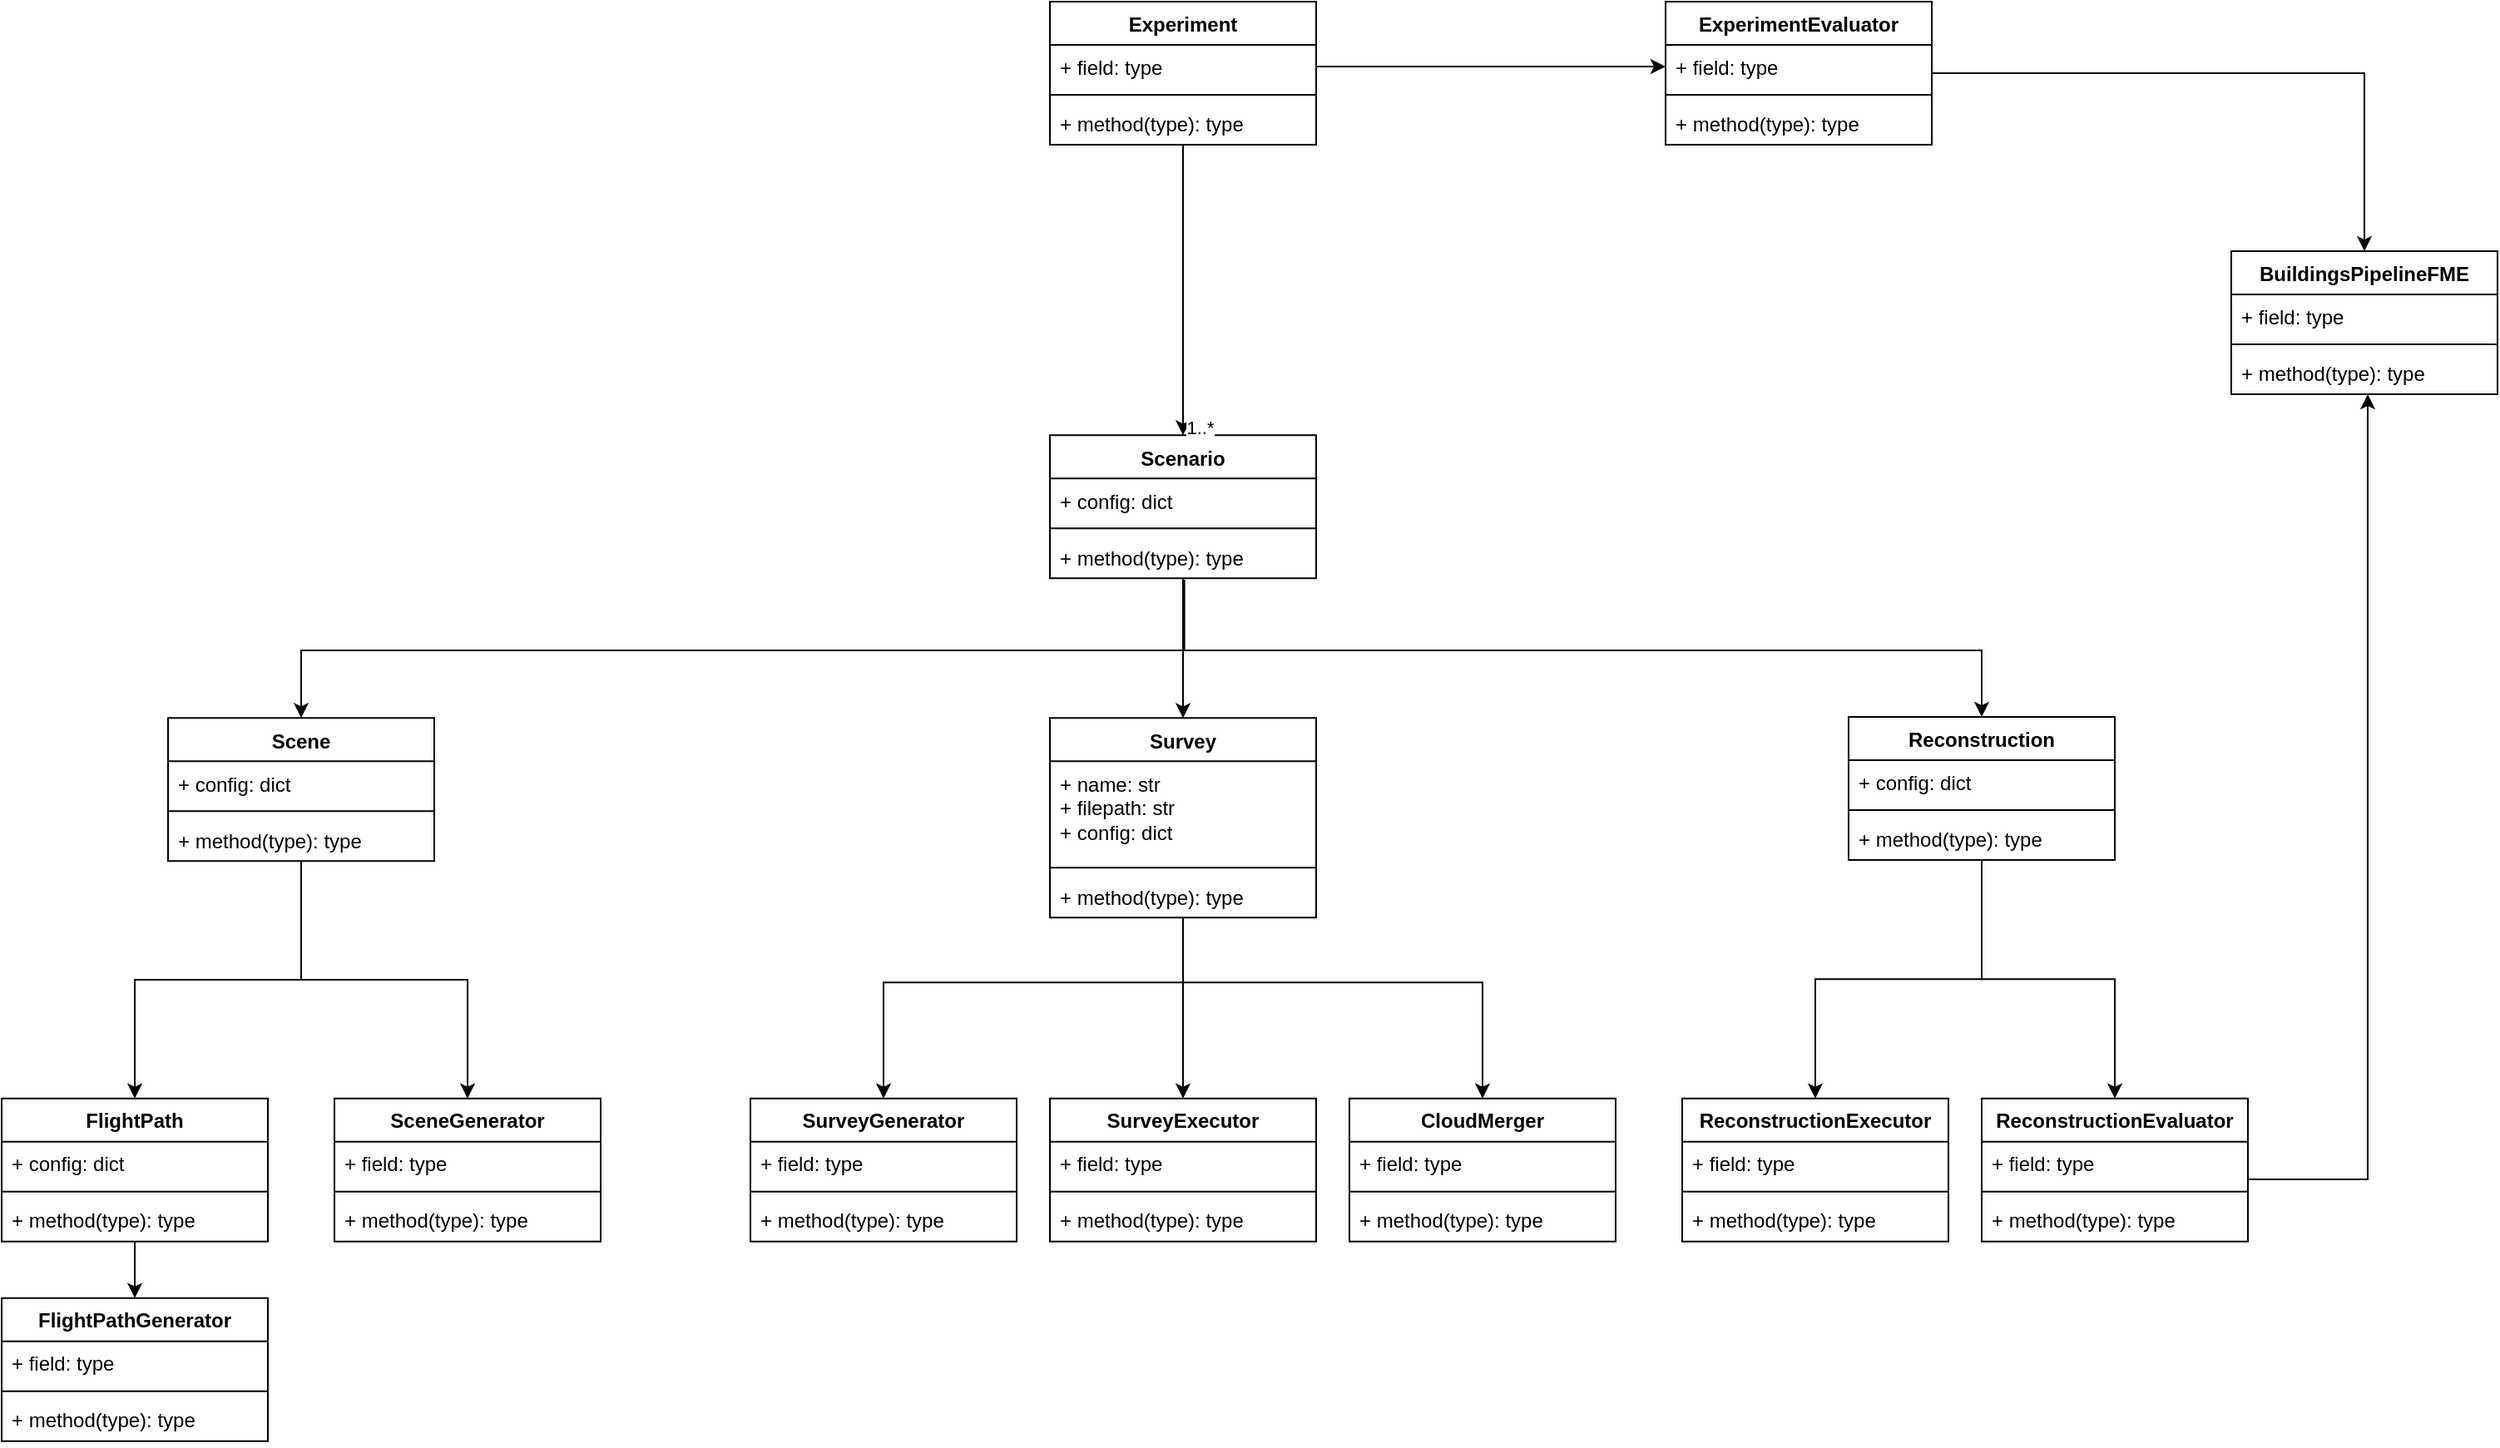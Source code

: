<mxfile version="24.4.6" type="device">
  <diagram name="Seite-1" id="8JNQaDu9DRhacnjIAZFm">
    <mxGraphModel dx="2049" dy="1194" grid="1" gridSize="10" guides="1" tooltips="1" connect="1" arrows="1" fold="1" page="1" pageScale="1" pageWidth="1654" pageHeight="1169" math="0" shadow="0">
      <root>
        <mxCell id="0" />
        <mxCell id="1" parent="0" />
        <mxCell id="wXZuC-nlssusrVBOoUfX-1" value="SurveyGenerator" style="swimlane;fontStyle=1;align=center;verticalAlign=top;childLayout=stackLayout;horizontal=1;startSize=26;horizontalStack=0;resizeParent=1;resizeParentMax=0;resizeLast=0;collapsible=1;marginBottom=0;whiteSpace=wrap;html=1;" parent="1" vertex="1">
          <mxGeometry x="550" y="749.34" width="160" height="86" as="geometry" />
        </mxCell>
        <mxCell id="wXZuC-nlssusrVBOoUfX-2" value="+ field: type" style="text;strokeColor=none;fillColor=none;align=left;verticalAlign=top;spacingLeft=4;spacingRight=4;overflow=hidden;rotatable=0;points=[[0,0.5],[1,0.5]];portConstraint=eastwest;whiteSpace=wrap;html=1;" parent="wXZuC-nlssusrVBOoUfX-1" vertex="1">
          <mxGeometry y="26" width="160" height="26" as="geometry" />
        </mxCell>
        <mxCell id="wXZuC-nlssusrVBOoUfX-3" value="" style="line;strokeWidth=1;fillColor=none;align=left;verticalAlign=middle;spacingTop=-1;spacingLeft=3;spacingRight=3;rotatable=0;labelPosition=right;points=[];portConstraint=eastwest;strokeColor=inherit;" parent="wXZuC-nlssusrVBOoUfX-1" vertex="1">
          <mxGeometry y="52" width="160" height="8" as="geometry" />
        </mxCell>
        <mxCell id="wXZuC-nlssusrVBOoUfX-4" value="+ method(type): type" style="text;strokeColor=none;fillColor=none;align=left;verticalAlign=top;spacingLeft=4;spacingRight=4;overflow=hidden;rotatable=0;points=[[0,0.5],[1,0.5]];portConstraint=eastwest;whiteSpace=wrap;html=1;" parent="wXZuC-nlssusrVBOoUfX-1" vertex="1">
          <mxGeometry y="60" width="160" height="26" as="geometry" />
        </mxCell>
        <mxCell id="wXZuC-nlssusrVBOoUfX-13" value="SurveyExecutor" style="swimlane;fontStyle=1;align=center;verticalAlign=top;childLayout=stackLayout;horizontal=1;startSize=26;horizontalStack=0;resizeParent=1;resizeParentMax=0;resizeLast=0;collapsible=1;marginBottom=0;whiteSpace=wrap;html=1;" parent="1" vertex="1">
          <mxGeometry x="730" y="749.34" width="160" height="86" as="geometry" />
        </mxCell>
        <mxCell id="wXZuC-nlssusrVBOoUfX-14" value="+ field: type" style="text;strokeColor=none;fillColor=none;align=left;verticalAlign=top;spacingLeft=4;spacingRight=4;overflow=hidden;rotatable=0;points=[[0,0.5],[1,0.5]];portConstraint=eastwest;whiteSpace=wrap;html=1;" parent="wXZuC-nlssusrVBOoUfX-13" vertex="1">
          <mxGeometry y="26" width="160" height="26" as="geometry" />
        </mxCell>
        <mxCell id="wXZuC-nlssusrVBOoUfX-15" value="" style="line;strokeWidth=1;fillColor=none;align=left;verticalAlign=middle;spacingTop=-1;spacingLeft=3;spacingRight=3;rotatable=0;labelPosition=right;points=[];portConstraint=eastwest;strokeColor=inherit;" parent="wXZuC-nlssusrVBOoUfX-13" vertex="1">
          <mxGeometry y="52" width="160" height="8" as="geometry" />
        </mxCell>
        <mxCell id="wXZuC-nlssusrVBOoUfX-16" value="+ method(type): type" style="text;strokeColor=none;fillColor=none;align=left;verticalAlign=top;spacingLeft=4;spacingRight=4;overflow=hidden;rotatable=0;points=[[0,0.5],[1,0.5]];portConstraint=eastwest;whiteSpace=wrap;html=1;" parent="wXZuC-nlssusrVBOoUfX-13" vertex="1">
          <mxGeometry y="60" width="160" height="26" as="geometry" />
        </mxCell>
        <mxCell id="OkNvTdSTfRBeQ-PVguBh-69" style="edgeStyle=orthogonalEdgeStyle;rounded=0;orthogonalLoop=1;jettySize=auto;html=1;entryX=0.5;entryY=0;entryDx=0;entryDy=0;" edge="1" parent="1" source="wXZuC-nlssusrVBOoUfX-17" target="720kDoea3WcDRePMbIvr-1">
          <mxGeometry relative="1" as="geometry">
            <Array as="points">
              <mxPoint x="810" y="521" />
            </Array>
          </mxGeometry>
        </mxCell>
        <mxCell id="OkNvTdSTfRBeQ-PVguBh-71" style="edgeStyle=orthogonalEdgeStyle;rounded=0;orthogonalLoop=1;jettySize=auto;html=1;entryX=0.5;entryY=0;entryDx=0;entryDy=0;" edge="1" parent="1" source="wXZuC-nlssusrVBOoUfX-17" target="OkNvTdSTfRBeQ-PVguBh-23">
          <mxGeometry relative="1" as="geometry">
            <Array as="points">
              <mxPoint x="810" y="480" />
              <mxPoint x="1290" y="480" />
            </Array>
          </mxGeometry>
        </mxCell>
        <mxCell id="wXZuC-nlssusrVBOoUfX-17" value="Scenario" style="swimlane;fontStyle=1;align=center;verticalAlign=top;childLayout=stackLayout;horizontal=1;startSize=26;horizontalStack=0;resizeParent=1;resizeParentMax=0;resizeLast=0;collapsible=1;marginBottom=0;whiteSpace=wrap;html=1;" parent="1" vertex="1">
          <mxGeometry x="730" y="350.66" width="160" height="86" as="geometry" />
        </mxCell>
        <mxCell id="wXZuC-nlssusrVBOoUfX-18" value="&lt;div&gt;+ config: dict&lt;/div&gt;" style="text;strokeColor=none;fillColor=none;align=left;verticalAlign=top;spacingLeft=4;spacingRight=4;overflow=hidden;rotatable=0;points=[[0,0.5],[1,0.5]];portConstraint=eastwest;whiteSpace=wrap;html=1;" parent="wXZuC-nlssusrVBOoUfX-17" vertex="1">
          <mxGeometry y="26" width="160" height="26" as="geometry" />
        </mxCell>
        <mxCell id="wXZuC-nlssusrVBOoUfX-19" value="" style="line;strokeWidth=1;fillColor=none;align=left;verticalAlign=middle;spacingTop=-1;spacingLeft=3;spacingRight=3;rotatable=0;labelPosition=right;points=[];portConstraint=eastwest;strokeColor=inherit;" parent="wXZuC-nlssusrVBOoUfX-17" vertex="1">
          <mxGeometry y="52" width="160" height="8" as="geometry" />
        </mxCell>
        <mxCell id="wXZuC-nlssusrVBOoUfX-20" value="+ method(type): type" style="text;strokeColor=none;fillColor=none;align=left;verticalAlign=top;spacingLeft=4;spacingRight=4;overflow=hidden;rotatable=0;points=[[0,0.5],[1,0.5]];portConstraint=eastwest;whiteSpace=wrap;html=1;" parent="wXZuC-nlssusrVBOoUfX-17" vertex="1">
          <mxGeometry y="60" width="160" height="26" as="geometry" />
        </mxCell>
        <mxCell id="wXZuC-nlssusrVBOoUfX-25" value="&lt;div&gt;FlightPathGenerator&lt;/div&gt;" style="swimlane;fontStyle=1;align=center;verticalAlign=top;childLayout=stackLayout;horizontal=1;startSize=26;horizontalStack=0;resizeParent=1;resizeParentMax=0;resizeLast=0;collapsible=1;marginBottom=0;whiteSpace=wrap;html=1;" parent="1" vertex="1">
          <mxGeometry x="100" y="869.34" width="160" height="86" as="geometry" />
        </mxCell>
        <mxCell id="wXZuC-nlssusrVBOoUfX-26" value="+ field: type" style="text;strokeColor=none;fillColor=none;align=left;verticalAlign=top;spacingLeft=4;spacingRight=4;overflow=hidden;rotatable=0;points=[[0,0.5],[1,0.5]];portConstraint=eastwest;whiteSpace=wrap;html=1;" parent="wXZuC-nlssusrVBOoUfX-25" vertex="1">
          <mxGeometry y="26" width="160" height="26" as="geometry" />
        </mxCell>
        <mxCell id="wXZuC-nlssusrVBOoUfX-27" value="" style="line;strokeWidth=1;fillColor=none;align=left;verticalAlign=middle;spacingTop=-1;spacingLeft=3;spacingRight=3;rotatable=0;labelPosition=right;points=[];portConstraint=eastwest;strokeColor=inherit;" parent="wXZuC-nlssusrVBOoUfX-25" vertex="1">
          <mxGeometry y="52" width="160" height="8" as="geometry" />
        </mxCell>
        <mxCell id="wXZuC-nlssusrVBOoUfX-28" value="+ method(type): type" style="text;strokeColor=none;fillColor=none;align=left;verticalAlign=top;spacingLeft=4;spacingRight=4;overflow=hidden;rotatable=0;points=[[0,0.5],[1,0.5]];portConstraint=eastwest;whiteSpace=wrap;html=1;" parent="wXZuC-nlssusrVBOoUfX-25" vertex="1">
          <mxGeometry y="60" width="160" height="26" as="geometry" />
        </mxCell>
        <mxCell id="wXZuC-nlssusrVBOoUfX-33" value="SceneGenerator" style="swimlane;fontStyle=1;align=center;verticalAlign=top;childLayout=stackLayout;horizontal=1;startSize=26;horizontalStack=0;resizeParent=1;resizeParentMax=0;resizeLast=0;collapsible=1;marginBottom=0;whiteSpace=wrap;html=1;" parent="1" vertex="1">
          <mxGeometry x="300" y="749.34" width="160" height="86" as="geometry" />
        </mxCell>
        <mxCell id="wXZuC-nlssusrVBOoUfX-34" value="+ field: type" style="text;strokeColor=none;fillColor=none;align=left;verticalAlign=top;spacingLeft=4;spacingRight=4;overflow=hidden;rotatable=0;points=[[0,0.5],[1,0.5]];portConstraint=eastwest;whiteSpace=wrap;html=1;" parent="wXZuC-nlssusrVBOoUfX-33" vertex="1">
          <mxGeometry y="26" width="160" height="26" as="geometry" />
        </mxCell>
        <mxCell id="wXZuC-nlssusrVBOoUfX-35" value="" style="line;strokeWidth=1;fillColor=none;align=left;verticalAlign=middle;spacingTop=-1;spacingLeft=3;spacingRight=3;rotatable=0;labelPosition=right;points=[];portConstraint=eastwest;strokeColor=inherit;" parent="wXZuC-nlssusrVBOoUfX-33" vertex="1">
          <mxGeometry y="52" width="160" height="8" as="geometry" />
        </mxCell>
        <mxCell id="wXZuC-nlssusrVBOoUfX-36" value="+ method(type): type" style="text;strokeColor=none;fillColor=none;align=left;verticalAlign=top;spacingLeft=4;spacingRight=4;overflow=hidden;rotatable=0;points=[[0,0.5],[1,0.5]];portConstraint=eastwest;whiteSpace=wrap;html=1;" parent="wXZuC-nlssusrVBOoUfX-33" vertex="1">
          <mxGeometry y="60" width="160" height="26" as="geometry" />
        </mxCell>
        <mxCell id="OkNvTdSTfRBeQ-PVguBh-63" style="edgeStyle=orthogonalEdgeStyle;rounded=0;orthogonalLoop=1;jettySize=auto;html=1;entryX=0.5;entryY=0;entryDx=0;entryDy=0;" edge="1" parent="1" source="720kDoea3WcDRePMbIvr-1" target="wXZuC-nlssusrVBOoUfX-1">
          <mxGeometry relative="1" as="geometry">
            <Array as="points">
              <mxPoint x="810" y="679.66" />
              <mxPoint x="630" y="679.66" />
            </Array>
          </mxGeometry>
        </mxCell>
        <mxCell id="OkNvTdSTfRBeQ-PVguBh-64" style="edgeStyle=orthogonalEdgeStyle;rounded=0;orthogonalLoop=1;jettySize=auto;html=1;entryX=0.5;entryY=0;entryDx=0;entryDy=0;" edge="1" parent="1" source="720kDoea3WcDRePMbIvr-1" target="wXZuC-nlssusrVBOoUfX-13">
          <mxGeometry relative="1" as="geometry" />
        </mxCell>
        <mxCell id="OkNvTdSTfRBeQ-PVguBh-65" style="edgeStyle=orthogonalEdgeStyle;rounded=0;orthogonalLoop=1;jettySize=auto;html=1;entryX=0.5;entryY=0;entryDx=0;entryDy=0;" edge="1" parent="1" source="720kDoea3WcDRePMbIvr-1" target="OkNvTdSTfRBeQ-PVguBh-5">
          <mxGeometry relative="1" as="geometry">
            <Array as="points">
              <mxPoint x="810" y="679.66" />
              <mxPoint x="990" y="679.66" />
            </Array>
          </mxGeometry>
        </mxCell>
        <mxCell id="720kDoea3WcDRePMbIvr-1" value="Survey" style="swimlane;fontStyle=1;align=center;verticalAlign=top;childLayout=stackLayout;horizontal=1;startSize=26;horizontalStack=0;resizeParent=1;resizeParentMax=0;resizeLast=0;collapsible=1;marginBottom=0;whiteSpace=wrap;html=1;" parent="1" vertex="1">
          <mxGeometry x="730" y="520.66" width="160" height="120" as="geometry" />
        </mxCell>
        <mxCell id="720kDoea3WcDRePMbIvr-2" value="+ name: str&lt;div&gt;+ filepath: str&lt;/div&gt;&lt;div&gt;+ config: dict&lt;/div&gt;" style="text;strokeColor=none;fillColor=none;align=left;verticalAlign=top;spacingLeft=4;spacingRight=4;overflow=hidden;rotatable=0;points=[[0,0.5],[1,0.5]];portConstraint=eastwest;whiteSpace=wrap;html=1;" parent="720kDoea3WcDRePMbIvr-1" vertex="1">
          <mxGeometry y="26" width="160" height="60" as="geometry" />
        </mxCell>
        <mxCell id="720kDoea3WcDRePMbIvr-3" value="" style="line;strokeWidth=1;fillColor=none;align=left;verticalAlign=middle;spacingTop=-1;spacingLeft=3;spacingRight=3;rotatable=0;labelPosition=right;points=[];portConstraint=eastwest;strokeColor=inherit;" parent="720kDoea3WcDRePMbIvr-1" vertex="1">
          <mxGeometry y="86" width="160" height="8" as="geometry" />
        </mxCell>
        <mxCell id="720kDoea3WcDRePMbIvr-4" value="+ method(type): type" style="text;strokeColor=none;fillColor=none;align=left;verticalAlign=top;spacingLeft=4;spacingRight=4;overflow=hidden;rotatable=0;points=[[0,0.5],[1,0.5]];portConstraint=eastwest;whiteSpace=wrap;html=1;" parent="720kDoea3WcDRePMbIvr-1" vertex="1">
          <mxGeometry y="94" width="160" height="26" as="geometry" />
        </mxCell>
        <mxCell id="OkNvTdSTfRBeQ-PVguBh-1" value="Experiment" style="swimlane;fontStyle=1;align=center;verticalAlign=top;childLayout=stackLayout;horizontal=1;startSize=26;horizontalStack=0;resizeParent=1;resizeParentMax=0;resizeLast=0;collapsible=1;marginBottom=0;whiteSpace=wrap;html=1;" vertex="1" parent="1">
          <mxGeometry x="730" y="90" width="160" height="86" as="geometry" />
        </mxCell>
        <mxCell id="OkNvTdSTfRBeQ-PVguBh-2" value="+ field: type" style="text;strokeColor=none;fillColor=none;align=left;verticalAlign=top;spacingLeft=4;spacingRight=4;overflow=hidden;rotatable=0;points=[[0,0.5],[1,0.5]];portConstraint=eastwest;whiteSpace=wrap;html=1;" vertex="1" parent="OkNvTdSTfRBeQ-PVguBh-1">
          <mxGeometry y="26" width="160" height="26" as="geometry" />
        </mxCell>
        <mxCell id="OkNvTdSTfRBeQ-PVguBh-3" value="" style="line;strokeWidth=1;fillColor=none;align=left;verticalAlign=middle;spacingTop=-1;spacingLeft=3;spacingRight=3;rotatable=0;labelPosition=right;points=[];portConstraint=eastwest;strokeColor=inherit;" vertex="1" parent="OkNvTdSTfRBeQ-PVguBh-1">
          <mxGeometry y="52" width="160" height="8" as="geometry" />
        </mxCell>
        <mxCell id="OkNvTdSTfRBeQ-PVguBh-4" value="+ method(type): type" style="text;strokeColor=none;fillColor=none;align=left;verticalAlign=top;spacingLeft=4;spacingRight=4;overflow=hidden;rotatable=0;points=[[0,0.5],[1,0.5]];portConstraint=eastwest;whiteSpace=wrap;html=1;" vertex="1" parent="OkNvTdSTfRBeQ-PVguBh-1">
          <mxGeometry y="60" width="160" height="26" as="geometry" />
        </mxCell>
        <mxCell id="OkNvTdSTfRBeQ-PVguBh-5" value="CloudMerger" style="swimlane;fontStyle=1;align=center;verticalAlign=top;childLayout=stackLayout;horizontal=1;startSize=26;horizontalStack=0;resizeParent=1;resizeParentMax=0;resizeLast=0;collapsible=1;marginBottom=0;whiteSpace=wrap;html=1;" vertex="1" parent="1">
          <mxGeometry x="910" y="749.34" width="160" height="86" as="geometry" />
        </mxCell>
        <mxCell id="OkNvTdSTfRBeQ-PVguBh-6" value="+ field: type" style="text;strokeColor=none;fillColor=none;align=left;verticalAlign=top;spacingLeft=4;spacingRight=4;overflow=hidden;rotatable=0;points=[[0,0.5],[1,0.5]];portConstraint=eastwest;whiteSpace=wrap;html=1;" vertex="1" parent="OkNvTdSTfRBeQ-PVguBh-5">
          <mxGeometry y="26" width="160" height="26" as="geometry" />
        </mxCell>
        <mxCell id="OkNvTdSTfRBeQ-PVguBh-7" value="" style="line;strokeWidth=1;fillColor=none;align=left;verticalAlign=middle;spacingTop=-1;spacingLeft=3;spacingRight=3;rotatable=0;labelPosition=right;points=[];portConstraint=eastwest;strokeColor=inherit;" vertex="1" parent="OkNvTdSTfRBeQ-PVguBh-5">
          <mxGeometry y="52" width="160" height="8" as="geometry" />
        </mxCell>
        <mxCell id="OkNvTdSTfRBeQ-PVguBh-8" value="+ method(type): type" style="text;strokeColor=none;fillColor=none;align=left;verticalAlign=top;spacingLeft=4;spacingRight=4;overflow=hidden;rotatable=0;points=[[0,0.5],[1,0.5]];portConstraint=eastwest;whiteSpace=wrap;html=1;" vertex="1" parent="OkNvTdSTfRBeQ-PVguBh-5">
          <mxGeometry y="60" width="160" height="26" as="geometry" />
        </mxCell>
        <mxCell id="OkNvTdSTfRBeQ-PVguBh-66" style="edgeStyle=orthogonalEdgeStyle;rounded=0;orthogonalLoop=1;jettySize=auto;html=1;" edge="1" parent="1" source="OkNvTdSTfRBeQ-PVguBh-12" target="wXZuC-nlssusrVBOoUfX-33">
          <mxGeometry relative="1" as="geometry" />
        </mxCell>
        <mxCell id="OkNvTdSTfRBeQ-PVguBh-67" style="edgeStyle=orthogonalEdgeStyle;rounded=0;orthogonalLoop=1;jettySize=auto;html=1;entryX=0.5;entryY=0;entryDx=0;entryDy=0;" edge="1" parent="1" source="OkNvTdSTfRBeQ-PVguBh-12" target="OkNvTdSTfRBeQ-PVguBh-54">
          <mxGeometry relative="1" as="geometry" />
        </mxCell>
        <mxCell id="OkNvTdSTfRBeQ-PVguBh-12" value="Scene" style="swimlane;fontStyle=1;align=center;verticalAlign=top;childLayout=stackLayout;horizontal=1;startSize=26;horizontalStack=0;resizeParent=1;resizeParentMax=0;resizeLast=0;collapsible=1;marginBottom=0;whiteSpace=wrap;html=1;" vertex="1" parent="1">
          <mxGeometry x="200" y="520.66" width="160" height="86" as="geometry" />
        </mxCell>
        <mxCell id="OkNvTdSTfRBeQ-PVguBh-13" value="+ config: dict" style="text;strokeColor=none;fillColor=none;align=left;verticalAlign=top;spacingLeft=4;spacingRight=4;overflow=hidden;rotatable=0;points=[[0,0.5],[1,0.5]];portConstraint=eastwest;whiteSpace=wrap;html=1;" vertex="1" parent="OkNvTdSTfRBeQ-PVguBh-12">
          <mxGeometry y="26" width="160" height="26" as="geometry" />
        </mxCell>
        <mxCell id="OkNvTdSTfRBeQ-PVguBh-14" value="" style="line;strokeWidth=1;fillColor=none;align=left;verticalAlign=middle;spacingTop=-1;spacingLeft=3;spacingRight=3;rotatable=0;labelPosition=right;points=[];portConstraint=eastwest;strokeColor=inherit;" vertex="1" parent="OkNvTdSTfRBeQ-PVguBh-12">
          <mxGeometry y="52" width="160" height="8" as="geometry" />
        </mxCell>
        <mxCell id="OkNvTdSTfRBeQ-PVguBh-15" value="+ method(type): type" style="text;strokeColor=none;fillColor=none;align=left;verticalAlign=top;spacingLeft=4;spacingRight=4;overflow=hidden;rotatable=0;points=[[0,0.5],[1,0.5]];portConstraint=eastwest;whiteSpace=wrap;html=1;" vertex="1" parent="OkNvTdSTfRBeQ-PVguBh-12">
          <mxGeometry y="60" width="160" height="26" as="geometry" />
        </mxCell>
        <mxCell id="OkNvTdSTfRBeQ-PVguBh-22" style="edgeStyle=orthogonalEdgeStyle;rounded=0;orthogonalLoop=1;jettySize=auto;html=1;entryX=0.5;entryY=0;entryDx=0;entryDy=0;" edge="1" parent="1" source="OkNvTdSTfRBeQ-PVguBh-1" target="wXZuC-nlssusrVBOoUfX-17">
          <mxGeometry relative="1" as="geometry">
            <mxPoint x="836" y="520" as="targetPoint" />
          </mxGeometry>
        </mxCell>
        <mxCell id="OkNvTdSTfRBeQ-PVguBh-43" value="1..*" style="edgeLabel;html=1;align=center;verticalAlign=middle;resizable=0;points=[];" vertex="1" connectable="0" parent="OkNvTdSTfRBeQ-PVguBh-22">
          <mxGeometry x="0.868" relative="1" as="geometry">
            <mxPoint x="10" y="7" as="offset" />
          </mxGeometry>
        </mxCell>
        <mxCell id="OkNvTdSTfRBeQ-PVguBh-31" style="edgeStyle=orthogonalEdgeStyle;rounded=0;orthogonalLoop=1;jettySize=auto;html=1;exitX=0.5;exitY=1;exitDx=0;exitDy=0;entryX=0.5;entryY=0;entryDx=0;entryDy=0;" edge="1" parent="1" source="OkNvTdSTfRBeQ-PVguBh-23" target="OkNvTdSTfRBeQ-PVguBh-27">
          <mxGeometry relative="1" as="geometry" />
        </mxCell>
        <mxCell id="OkNvTdSTfRBeQ-PVguBh-36" style="edgeStyle=orthogonalEdgeStyle;rounded=0;orthogonalLoop=1;jettySize=auto;html=1;entryX=0.5;entryY=0;entryDx=0;entryDy=0;" edge="1" parent="1" source="OkNvTdSTfRBeQ-PVguBh-23" target="OkNvTdSTfRBeQ-PVguBh-32">
          <mxGeometry relative="1" as="geometry" />
        </mxCell>
        <mxCell id="OkNvTdSTfRBeQ-PVguBh-23" value="Reconstruction" style="swimlane;fontStyle=1;align=center;verticalAlign=top;childLayout=stackLayout;horizontal=1;startSize=26;horizontalStack=0;resizeParent=1;resizeParentMax=0;resizeLast=0;collapsible=1;marginBottom=0;whiteSpace=wrap;html=1;" vertex="1" parent="1">
          <mxGeometry x="1210" y="520.0" width="160" height="86" as="geometry" />
        </mxCell>
        <mxCell id="OkNvTdSTfRBeQ-PVguBh-24" value="+ config: dict" style="text;strokeColor=none;fillColor=none;align=left;verticalAlign=top;spacingLeft=4;spacingRight=4;overflow=hidden;rotatable=0;points=[[0,0.5],[1,0.5]];portConstraint=eastwest;whiteSpace=wrap;html=1;" vertex="1" parent="OkNvTdSTfRBeQ-PVguBh-23">
          <mxGeometry y="26" width="160" height="26" as="geometry" />
        </mxCell>
        <mxCell id="OkNvTdSTfRBeQ-PVguBh-25" value="" style="line;strokeWidth=1;fillColor=none;align=left;verticalAlign=middle;spacingTop=-1;spacingLeft=3;spacingRight=3;rotatable=0;labelPosition=right;points=[];portConstraint=eastwest;strokeColor=inherit;" vertex="1" parent="OkNvTdSTfRBeQ-PVguBh-23">
          <mxGeometry y="52" width="160" height="8" as="geometry" />
        </mxCell>
        <mxCell id="OkNvTdSTfRBeQ-PVguBh-26" value="+ method(type): type" style="text;strokeColor=none;fillColor=none;align=left;verticalAlign=top;spacingLeft=4;spacingRight=4;overflow=hidden;rotatable=0;points=[[0,0.5],[1,0.5]];portConstraint=eastwest;whiteSpace=wrap;html=1;" vertex="1" parent="OkNvTdSTfRBeQ-PVguBh-23">
          <mxGeometry y="60" width="160" height="26" as="geometry" />
        </mxCell>
        <mxCell id="OkNvTdSTfRBeQ-PVguBh-27" value="ReconstructionExecutor" style="swimlane;fontStyle=1;align=center;verticalAlign=top;childLayout=stackLayout;horizontal=1;startSize=26;horizontalStack=0;resizeParent=1;resizeParentMax=0;resizeLast=0;collapsible=1;marginBottom=0;whiteSpace=wrap;html=1;" vertex="1" parent="1">
          <mxGeometry x="1110" y="749.34" width="160" height="86" as="geometry" />
        </mxCell>
        <mxCell id="OkNvTdSTfRBeQ-PVguBh-28" value="+ field: type" style="text;strokeColor=none;fillColor=none;align=left;verticalAlign=top;spacingLeft=4;spacingRight=4;overflow=hidden;rotatable=0;points=[[0,0.5],[1,0.5]];portConstraint=eastwest;whiteSpace=wrap;html=1;" vertex="1" parent="OkNvTdSTfRBeQ-PVguBh-27">
          <mxGeometry y="26" width="160" height="26" as="geometry" />
        </mxCell>
        <mxCell id="OkNvTdSTfRBeQ-PVguBh-29" value="" style="line;strokeWidth=1;fillColor=none;align=left;verticalAlign=middle;spacingTop=-1;spacingLeft=3;spacingRight=3;rotatable=0;labelPosition=right;points=[];portConstraint=eastwest;strokeColor=inherit;" vertex="1" parent="OkNvTdSTfRBeQ-PVguBh-27">
          <mxGeometry y="52" width="160" height="8" as="geometry" />
        </mxCell>
        <mxCell id="OkNvTdSTfRBeQ-PVguBh-30" value="+ method(type): type" style="text;strokeColor=none;fillColor=none;align=left;verticalAlign=top;spacingLeft=4;spacingRight=4;overflow=hidden;rotatable=0;points=[[0,0.5],[1,0.5]];portConstraint=eastwest;whiteSpace=wrap;html=1;" vertex="1" parent="OkNvTdSTfRBeQ-PVguBh-27">
          <mxGeometry y="60" width="160" height="26" as="geometry" />
        </mxCell>
        <mxCell id="OkNvTdSTfRBeQ-PVguBh-32" value="ReconstructionEvaluator" style="swimlane;fontStyle=1;align=center;verticalAlign=top;childLayout=stackLayout;horizontal=1;startSize=26;horizontalStack=0;resizeParent=1;resizeParentMax=0;resizeLast=0;collapsible=1;marginBottom=0;whiteSpace=wrap;html=1;" vertex="1" parent="1">
          <mxGeometry x="1290" y="749.34" width="160" height="86" as="geometry">
            <mxRectangle x="730" y="900" width="170" height="30" as="alternateBounds" />
          </mxGeometry>
        </mxCell>
        <mxCell id="OkNvTdSTfRBeQ-PVguBh-33" value="+ field: type" style="text;strokeColor=none;fillColor=none;align=left;verticalAlign=top;spacingLeft=4;spacingRight=4;overflow=hidden;rotatable=0;points=[[0,0.5],[1,0.5]];portConstraint=eastwest;whiteSpace=wrap;html=1;" vertex="1" parent="OkNvTdSTfRBeQ-PVguBh-32">
          <mxGeometry y="26" width="160" height="26" as="geometry" />
        </mxCell>
        <mxCell id="OkNvTdSTfRBeQ-PVguBh-34" value="" style="line;strokeWidth=1;fillColor=none;align=left;verticalAlign=middle;spacingTop=-1;spacingLeft=3;spacingRight=3;rotatable=0;labelPosition=right;points=[];portConstraint=eastwest;strokeColor=inherit;" vertex="1" parent="OkNvTdSTfRBeQ-PVguBh-32">
          <mxGeometry y="52" width="160" height="8" as="geometry" />
        </mxCell>
        <mxCell id="OkNvTdSTfRBeQ-PVguBh-35" value="+ method(type): type" style="text;strokeColor=none;fillColor=none;align=left;verticalAlign=top;spacingLeft=4;spacingRight=4;overflow=hidden;rotatable=0;points=[[0,0.5],[1,0.5]];portConstraint=eastwest;whiteSpace=wrap;html=1;" vertex="1" parent="OkNvTdSTfRBeQ-PVguBh-32">
          <mxGeometry y="60" width="160" height="26" as="geometry" />
        </mxCell>
        <mxCell id="OkNvTdSTfRBeQ-PVguBh-38" value="BuildingsPipelineFME" style="swimlane;fontStyle=1;align=center;verticalAlign=top;childLayout=stackLayout;horizontal=1;startSize=26;horizontalStack=0;resizeParent=1;resizeParentMax=0;resizeLast=0;collapsible=1;marginBottom=0;whiteSpace=wrap;html=1;" vertex="1" parent="1">
          <mxGeometry x="1440" y="240" width="160" height="86" as="geometry" />
        </mxCell>
        <mxCell id="OkNvTdSTfRBeQ-PVguBh-39" value="+ field: type" style="text;strokeColor=none;fillColor=none;align=left;verticalAlign=top;spacingLeft=4;spacingRight=4;overflow=hidden;rotatable=0;points=[[0,0.5],[1,0.5]];portConstraint=eastwest;whiteSpace=wrap;html=1;" vertex="1" parent="OkNvTdSTfRBeQ-PVguBh-38">
          <mxGeometry y="26" width="160" height="26" as="geometry" />
        </mxCell>
        <mxCell id="OkNvTdSTfRBeQ-PVguBh-40" value="" style="line;strokeWidth=1;fillColor=none;align=left;verticalAlign=middle;spacingTop=-1;spacingLeft=3;spacingRight=3;rotatable=0;labelPosition=right;points=[];portConstraint=eastwest;strokeColor=inherit;" vertex="1" parent="OkNvTdSTfRBeQ-PVguBh-38">
          <mxGeometry y="52" width="160" height="8" as="geometry" />
        </mxCell>
        <mxCell id="OkNvTdSTfRBeQ-PVguBh-41" value="+ method(type): type" style="text;strokeColor=none;fillColor=none;align=left;verticalAlign=top;spacingLeft=4;spacingRight=4;overflow=hidden;rotatable=0;points=[[0,0.5],[1,0.5]];portConstraint=eastwest;whiteSpace=wrap;html=1;" vertex="1" parent="OkNvTdSTfRBeQ-PVguBh-38">
          <mxGeometry y="60" width="160" height="26" as="geometry" />
        </mxCell>
        <mxCell id="OkNvTdSTfRBeQ-PVguBh-53" style="edgeStyle=orthogonalEdgeStyle;rounded=0;orthogonalLoop=1;jettySize=auto;html=1;entryX=0.5;entryY=0;entryDx=0;entryDy=0;" edge="1" parent="1" source="OkNvTdSTfRBeQ-PVguBh-47" target="OkNvTdSTfRBeQ-PVguBh-38">
          <mxGeometry relative="1" as="geometry" />
        </mxCell>
        <mxCell id="OkNvTdSTfRBeQ-PVguBh-47" value="ExperimentEvaluator" style="swimlane;fontStyle=1;align=center;verticalAlign=top;childLayout=stackLayout;horizontal=1;startSize=26;horizontalStack=0;resizeParent=1;resizeParentMax=0;resizeLast=0;collapsible=1;marginBottom=0;whiteSpace=wrap;html=1;" vertex="1" parent="1">
          <mxGeometry x="1100" y="90" width="160" height="86" as="geometry" />
        </mxCell>
        <mxCell id="OkNvTdSTfRBeQ-PVguBh-48" value="+ field: type" style="text;strokeColor=none;fillColor=none;align=left;verticalAlign=top;spacingLeft=4;spacingRight=4;overflow=hidden;rotatable=0;points=[[0,0.5],[1,0.5]];portConstraint=eastwest;whiteSpace=wrap;html=1;" vertex="1" parent="OkNvTdSTfRBeQ-PVguBh-47">
          <mxGeometry y="26" width="160" height="26" as="geometry" />
        </mxCell>
        <mxCell id="OkNvTdSTfRBeQ-PVguBh-49" value="" style="line;strokeWidth=1;fillColor=none;align=left;verticalAlign=middle;spacingTop=-1;spacingLeft=3;spacingRight=3;rotatable=0;labelPosition=right;points=[];portConstraint=eastwest;strokeColor=inherit;" vertex="1" parent="OkNvTdSTfRBeQ-PVguBh-47">
          <mxGeometry y="52" width="160" height="8" as="geometry" />
        </mxCell>
        <mxCell id="OkNvTdSTfRBeQ-PVguBh-50" value="+ method(type): type" style="text;strokeColor=none;fillColor=none;align=left;verticalAlign=top;spacingLeft=4;spacingRight=4;overflow=hidden;rotatable=0;points=[[0,0.5],[1,0.5]];portConstraint=eastwest;whiteSpace=wrap;html=1;" vertex="1" parent="OkNvTdSTfRBeQ-PVguBh-47">
          <mxGeometry y="60" width="160" height="26" as="geometry" />
        </mxCell>
        <mxCell id="OkNvTdSTfRBeQ-PVguBh-51" style="edgeStyle=orthogonalEdgeStyle;rounded=0;orthogonalLoop=1;jettySize=auto;html=1;exitX=1;exitY=0.5;exitDx=0;exitDy=0;entryX=0;entryY=0.5;entryDx=0;entryDy=0;" edge="1" parent="1" source="OkNvTdSTfRBeQ-PVguBh-2" target="OkNvTdSTfRBeQ-PVguBh-48">
          <mxGeometry relative="1" as="geometry" />
        </mxCell>
        <mxCell id="OkNvTdSTfRBeQ-PVguBh-60" style="edgeStyle=orthogonalEdgeStyle;rounded=0;orthogonalLoop=1;jettySize=auto;html=1;entryX=0.5;entryY=0;entryDx=0;entryDy=0;" edge="1" parent="1" source="OkNvTdSTfRBeQ-PVguBh-54" target="wXZuC-nlssusrVBOoUfX-25">
          <mxGeometry relative="1" as="geometry" />
        </mxCell>
        <mxCell id="OkNvTdSTfRBeQ-PVguBh-54" value="FlightPath" style="swimlane;fontStyle=1;align=center;verticalAlign=top;childLayout=stackLayout;horizontal=1;startSize=26;horizontalStack=0;resizeParent=1;resizeParentMax=0;resizeLast=0;collapsible=1;marginBottom=0;whiteSpace=wrap;html=1;" vertex="1" parent="1">
          <mxGeometry x="100" y="749.34" width="160" height="86" as="geometry" />
        </mxCell>
        <mxCell id="OkNvTdSTfRBeQ-PVguBh-55" value="+ config: dict" style="text;strokeColor=none;fillColor=none;align=left;verticalAlign=top;spacingLeft=4;spacingRight=4;overflow=hidden;rotatable=0;points=[[0,0.5],[1,0.5]];portConstraint=eastwest;whiteSpace=wrap;html=1;" vertex="1" parent="OkNvTdSTfRBeQ-PVguBh-54">
          <mxGeometry y="26" width="160" height="26" as="geometry" />
        </mxCell>
        <mxCell id="OkNvTdSTfRBeQ-PVguBh-56" value="" style="line;strokeWidth=1;fillColor=none;align=left;verticalAlign=middle;spacingTop=-1;spacingLeft=3;spacingRight=3;rotatable=0;labelPosition=right;points=[];portConstraint=eastwest;strokeColor=inherit;" vertex="1" parent="OkNvTdSTfRBeQ-PVguBh-54">
          <mxGeometry y="52" width="160" height="8" as="geometry" />
        </mxCell>
        <mxCell id="OkNvTdSTfRBeQ-PVguBh-57" value="+ method(type): type" style="text;strokeColor=none;fillColor=none;align=left;verticalAlign=top;spacingLeft=4;spacingRight=4;overflow=hidden;rotatable=0;points=[[0,0.5],[1,0.5]];portConstraint=eastwest;whiteSpace=wrap;html=1;" vertex="1" parent="OkNvTdSTfRBeQ-PVguBh-54">
          <mxGeometry y="60" width="160" height="26" as="geometry" />
        </mxCell>
        <mxCell id="OkNvTdSTfRBeQ-PVguBh-62" style="edgeStyle=orthogonalEdgeStyle;rounded=0;orthogonalLoop=1;jettySize=auto;html=1;entryX=0.5;entryY=0;entryDx=0;entryDy=0;exitX=0.505;exitY=1.03;exitDx=0;exitDy=0;exitPerimeter=0;" edge="1" parent="1" source="wXZuC-nlssusrVBOoUfX-20" target="OkNvTdSTfRBeQ-PVguBh-12">
          <mxGeometry relative="1" as="geometry">
            <Array as="points">
              <mxPoint x="811" y="480" />
              <mxPoint x="280" y="480" />
            </Array>
          </mxGeometry>
        </mxCell>
        <mxCell id="OkNvTdSTfRBeQ-PVguBh-68" style="edgeStyle=orthogonalEdgeStyle;rounded=0;orthogonalLoop=1;jettySize=auto;html=1;" edge="1" parent="1" source="OkNvTdSTfRBeQ-PVguBh-33" target="OkNvTdSTfRBeQ-PVguBh-41">
          <mxGeometry relative="1" as="geometry">
            <Array as="points">
              <mxPoint x="1522" y="798" />
            </Array>
          </mxGeometry>
        </mxCell>
      </root>
    </mxGraphModel>
  </diagram>
</mxfile>
